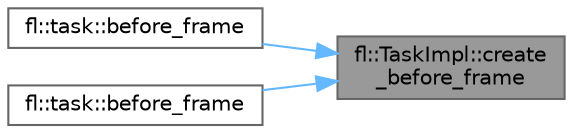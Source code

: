 digraph "fl::TaskImpl::create_before_frame"
{
 // INTERACTIVE_SVG=YES
 // LATEX_PDF_SIZE
  bgcolor="transparent";
  edge [fontname=Helvetica,fontsize=10,labelfontname=Helvetica,labelfontsize=10];
  node [fontname=Helvetica,fontsize=10,shape=box,height=0.2,width=0.4];
  rankdir="RL";
  Node1 [id="Node000001",label="fl::TaskImpl::create\l_before_frame",height=0.2,width=0.4,color="gray40", fillcolor="grey60", style="filled", fontcolor="black",tooltip=" "];
  Node1 -> Node2 [id="edge1_Node000001_Node000002",dir="back",color="steelblue1",style="solid",tooltip=" "];
  Node2 [id="Node000002",label="fl::task::before_frame",height=0.2,width=0.4,color="grey40", fillcolor="white", style="filled",URL="$d7/d86/classfl_1_1task_a8dc969490f902a1d6745126b94d37cac.html#a8dc969490f902a1d6745126b94d37cac",tooltip=" "];
  Node1 -> Node3 [id="edge2_Node000001_Node000003",dir="back",color="steelblue1",style="solid",tooltip=" "];
  Node3 [id="Node000003",label="fl::task::before_frame",height=0.2,width=0.4,color="grey40", fillcolor="white", style="filled",URL="$d7/d86/classfl_1_1task_af3b8e1b440b5974ff62a500b34915098.html#af3b8e1b440b5974ff62a500b34915098",tooltip=" "];
}
